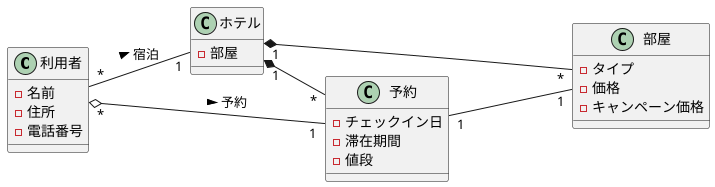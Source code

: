 @startuml
    left to right direction
    class 利用者 {
        - 名前
        - 住所
        - 電話番号
    }
    class ホテル {
        - 部屋
    }
    class 部屋 {
        - タイプ
        - 価格
        - キャンペーン価格
    }
    class 予約 {
        - チェックイン日
        - 滞在期間
        - 値段
    }
    
    利用者 "*" -- "1" ホテル : > 宿泊
    利用者 "*" o-- "1" 予約 : > 予約 
    ホテル "1" *-- "*" 部屋
    ホテル "1" *-- "*" 予約
    予約 "1" --- "1" 部屋

@enduml